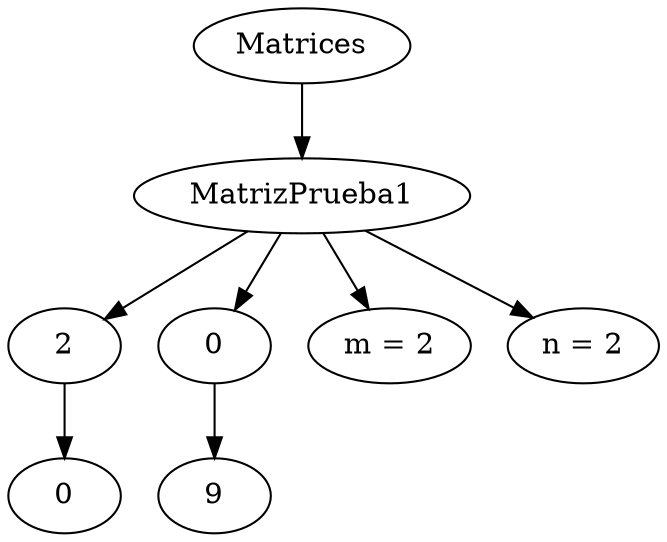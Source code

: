 digraph mat{
rankdir=UD
	Matrices->MatrizPrueba1
"n0" [label = "2"]
"n1" [label = "0"]
"n2" [label = "0"]
"n3" [label = "9"]
	MatrizPrueba1->"m = 2"
	MatrizPrueba1->"n = 2"
	MatrizPrueba1->n0->n1
	MatrizPrueba1->n2->n3

}
